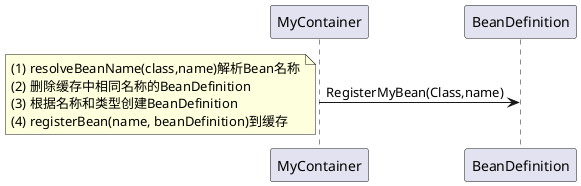 @startuml
MyContainer -> BeanDefinition: RegisterMyBean(Class,name)
   note left
       (1) resolveBeanName(class,name)解析Bean名称
       (2) 删除缓存中相同名称的BeanDefinition
       (3) 根据名称和类型创建BeanDefinition
       (4) registerBean(name, beanDefinition)到缓存
   end note

@enduml
